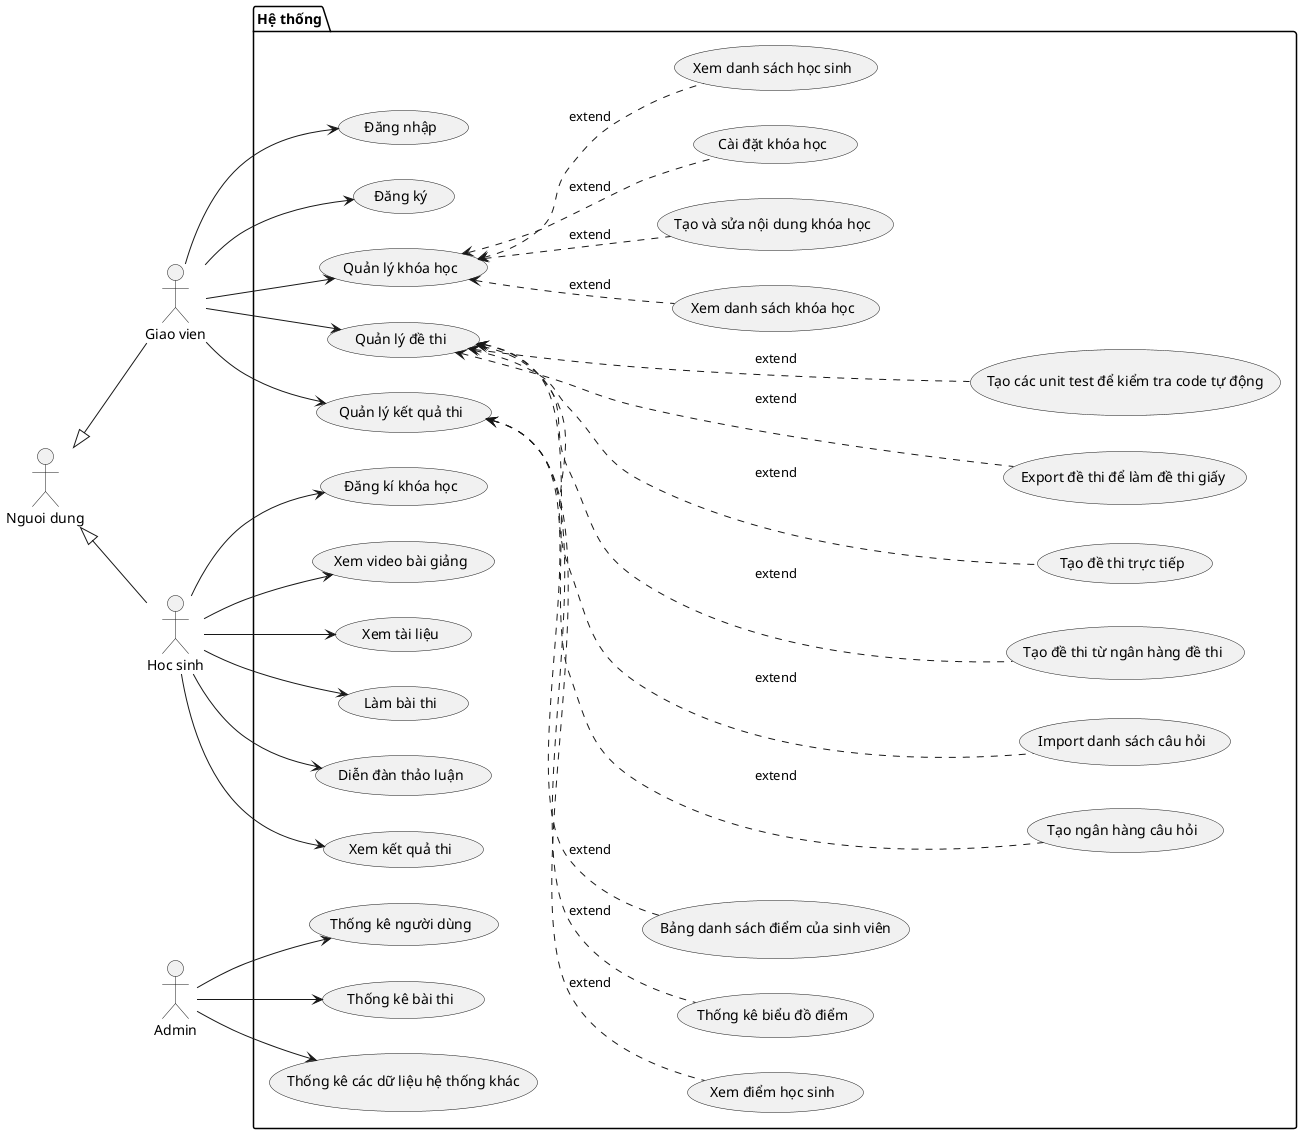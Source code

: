 @startuml
left to right direction
    package "Hệ thống" {
        (Đăng nhập) as (UC1)
        (Đăng ký) as (UC2)

        (Quản lý khóa học) as (UC25)
        (Xem danh sách khóa học) as (UC3)
        (Tạo và sửa nội dung khóa học) as (UC4)
        (Cài đặt khóa học) as (UC5)
        (Xem danh sách học sinh) as (UC6)

        (Quản lý đề thi) as (UC26)
        (Tạo ngân hàng câu hỏi) as (UC8)
        (Import danh sách câu hỏi) as (UC9)
        (Tạo đề thi từ ngân hàng đề thi) as (UC10)
        (Tạo đề thi trực tiếp) as (UC11)
        (Export đề thi để làm đề thi giấy) as (UC12)
        (Tạo các unit test để kiểm tra code tự động) as (UC13)

        (Quản lý kết quả thi) as (UC27)
        (Xem điểm học sinh) as (UC7)
        (Thống kê biểu đồ điểm) as (UC14)
        (Bảng danh sách điểm của sinh viên) as (UC15)

        (Đăng kí khóa học) as (UC16)
        (Xem video bài giảng) as (UC17)
        (Xem tài liệu) as (UC18)
        (Làm bài thi) as (UC19)
        (Diễn đàn thảo luận) as (UC20)
        (Xem kết quả thi) as (UC21)

        (Thống kê người dùng) as (UC22)
        (Thống kê bài thi) as (UC23)
        (Thống kê các dữ liệu hệ thống khác) as (UC24)
    }

    actor "Nguoi dung" as ND
    actor "Giao vien" as GV
    actor "Hoc sinh" as HS
    actor "Admin" as AD

    ND <|-- GV
    ND <|-- HS

    GV --> (UC1)
    GV --> (UC2)

    GV --> (UC25)
    (UC25) <.. (UC3): extend
    (UC25) <.. (UC4): extend
    (UC25) <.. (UC5): extend
    (UC25) <.. (UC6): extend

    GV --> (UC26)
    (UC26) <... (UC8): extend
    (UC26) <... (UC9): extend
    (UC26) <... (UC10): extend
    (UC26) <... (UC11): extend
    (UC26) <... (UC12): extend
    (UC26) <... (UC13): extend


    GV --> (UC27)
    (UC27) <.. (UC7): extend
    (UC27) <.. (UC14): extend
    (UC27) <.. (UC15): extend

    HS --> (UC16)
    HS --> (UC17)
    HS --> (UC18)
    HS --> (UC19)
    HS --> (UC20)
    HS --> (UC21)

    AD --> (UC22)
    AD --> (UC23)
    AD --> (UC24)


'    :Khach hang:-->(Xem danh sach san pham)
'    :Khach hang:->(Dang ky khach hang)
'    (Tinh tien)..>(Nhap thong tin thanh toan):include
'    (Dua san pham vao gio hang)..>(Xem danh sach san pham):extend
@enduml
